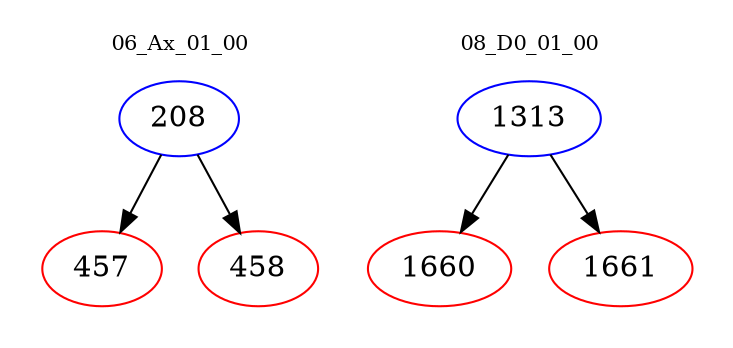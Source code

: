 digraph{
subgraph cluster_0 {
color = white
label = "06_Ax_01_00";
fontsize=10;
T0_208 [label="208", color="blue"]
T0_208 -> T0_457 [color="black"]
T0_457 [label="457", color="red"]
T0_208 -> T0_458 [color="black"]
T0_458 [label="458", color="red"]
}
subgraph cluster_1 {
color = white
label = "08_D0_01_00";
fontsize=10;
T1_1313 [label="1313", color="blue"]
T1_1313 -> T1_1660 [color="black"]
T1_1660 [label="1660", color="red"]
T1_1313 -> T1_1661 [color="black"]
T1_1661 [label="1661", color="red"]
}
}
